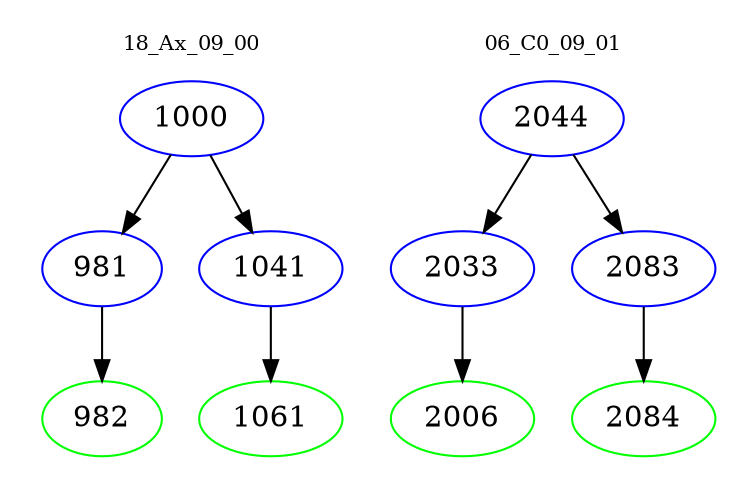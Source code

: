 digraph{
subgraph cluster_0 {
color = white
label = "18_Ax_09_00";
fontsize=10;
T0_1000 [label="1000", color="blue"]
T0_1000 -> T0_981 [color="black"]
T0_981 [label="981", color="blue"]
T0_981 -> T0_982 [color="black"]
T0_982 [label="982", color="green"]
T0_1000 -> T0_1041 [color="black"]
T0_1041 [label="1041", color="blue"]
T0_1041 -> T0_1061 [color="black"]
T0_1061 [label="1061", color="green"]
}
subgraph cluster_1 {
color = white
label = "06_C0_09_01";
fontsize=10;
T1_2044 [label="2044", color="blue"]
T1_2044 -> T1_2033 [color="black"]
T1_2033 [label="2033", color="blue"]
T1_2033 -> T1_2006 [color="black"]
T1_2006 [label="2006", color="green"]
T1_2044 -> T1_2083 [color="black"]
T1_2083 [label="2083", color="blue"]
T1_2083 -> T1_2084 [color="black"]
T1_2084 [label="2084", color="green"]
}
}
